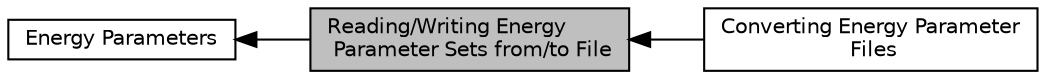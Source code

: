 digraph "Reading/Writing Energy Parameter Sets from/to File"
{
  bgcolor="transparent";
  edge [fontname="Helvetica",fontsize="10",labelfontname="Helvetica",labelfontsize="10"];
  node [fontname="Helvetica",fontsize="10",shape=box];
  rankdir=LR;
  Node1 [label="Energy Parameters",height=0.2,width=0.4,color="black",URL="$group__energy__parameters.html",tooltip="All relevant functions to retrieve and copy pre-calculated energy parameter sets as well as reading/w..."];
  Node0 [label="Reading/Writing Energy\l Parameter Sets from/to File",height=0.2,width=0.4,color="black", fillcolor="grey75", style="filled", fontcolor="black",tooltip="Read and Write energy parameter sets from and to files or strings."];
  Node2 [label="Converting Energy Parameter\l Files",height=0.2,width=0.4,color="black",URL="$group__energy__parameters__convert.html",tooltip="Convert energy parameter files into the latest format."];
  Node1->Node0 [shape=plaintext, dir="back", style="solid"];
  Node0->Node2 [shape=plaintext, dir="back", style="solid"];
}
